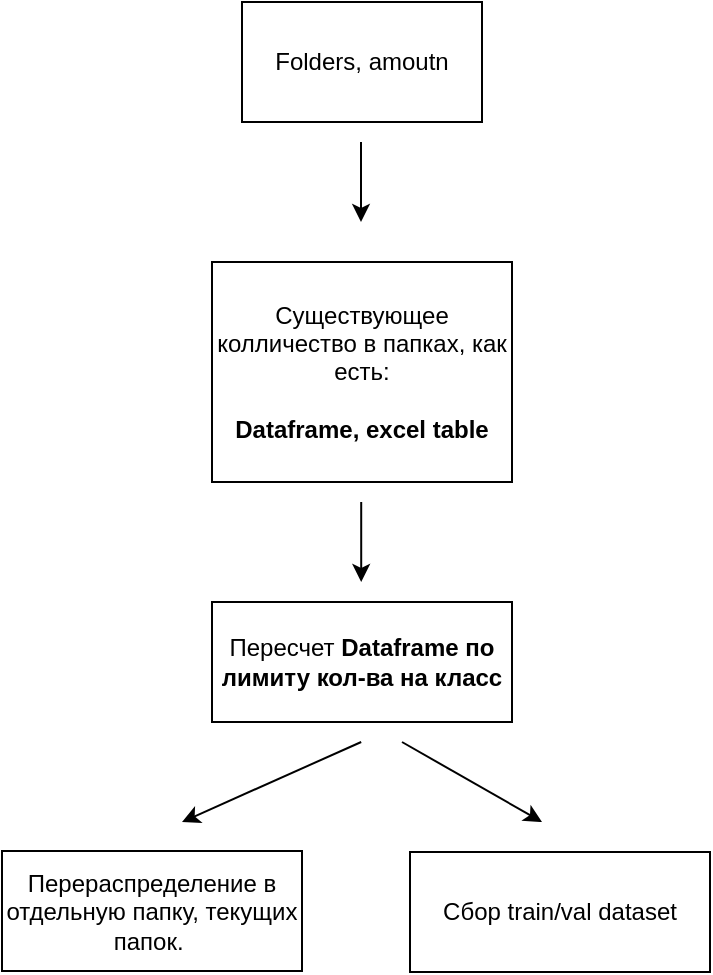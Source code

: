 <mxfile version="24.7.8">
  <diagram name="Page-1" id="YL36OmD8QQssiyteZkNc">
    <mxGraphModel dx="448" dy="793" grid="1" gridSize="10" guides="1" tooltips="1" connect="1" arrows="1" fold="1" page="1" pageScale="1" pageWidth="827" pageHeight="1169" math="0" shadow="0">
      <root>
        <mxCell id="0" />
        <mxCell id="1" parent="0" />
        <mxCell id="24zRQ4hFHEPNyNpWlu8i-1" value="&lt;div&gt;Существующее колличество в папках, как есть:&lt;/div&gt;&lt;div&gt;&amp;nbsp;&lt;/div&gt;&lt;b&gt;Dataframe, excel table&lt;/b&gt;" style="rounded=0;whiteSpace=wrap;html=1;" parent="1" vertex="1">
          <mxGeometry x="165" y="230" width="150" height="110" as="geometry" />
        </mxCell>
        <mxCell id="24zRQ4hFHEPNyNpWlu8i-2" value="Folders, amoutn" style="rounded=0;whiteSpace=wrap;html=1;" parent="1" vertex="1">
          <mxGeometry x="180" y="100" width="120" height="60" as="geometry" />
        </mxCell>
        <mxCell id="24zRQ4hFHEPNyNpWlu8i-3" value="Пересчет&amp;nbsp;&lt;b&gt;Dataframe по лимиту кол-ва на класс&lt;/b&gt;" style="rounded=0;whiteSpace=wrap;html=1;" parent="1" vertex="1">
          <mxGeometry x="165" y="400" width="150" height="60" as="geometry" />
        </mxCell>
        <mxCell id="24zRQ4hFHEPNyNpWlu8i-4" value="" style="endArrow=classic;html=1;rounded=0;" parent="1" edge="1">
          <mxGeometry width="50" height="50" relative="1" as="geometry">
            <mxPoint x="239.5" y="170" as="sourcePoint" />
            <mxPoint x="239.5" y="210" as="targetPoint" />
          </mxGeometry>
        </mxCell>
        <mxCell id="24zRQ4hFHEPNyNpWlu8i-5" value="" style="endArrow=classic;html=1;rounded=0;" parent="1" edge="1">
          <mxGeometry width="50" height="50" relative="1" as="geometry">
            <mxPoint x="239.6" y="350" as="sourcePoint" />
            <mxPoint x="239.6" y="390" as="targetPoint" />
          </mxGeometry>
        </mxCell>
        <mxCell id="24zRQ4hFHEPNyNpWlu8i-6" value="Перераспределение в отдельную папку, текущих папок.&amp;nbsp;" style="rounded=0;whiteSpace=wrap;html=1;" parent="1" vertex="1">
          <mxGeometry x="60" y="524.5" width="150" height="60" as="geometry" />
        </mxCell>
        <mxCell id="24zRQ4hFHEPNyNpWlu8i-7" value="" style="endArrow=classic;html=1;rounded=0;" parent="1" edge="1">
          <mxGeometry width="50" height="50" relative="1" as="geometry">
            <mxPoint x="239.6" y="470" as="sourcePoint" />
            <mxPoint x="150" y="510" as="targetPoint" />
          </mxGeometry>
        </mxCell>
        <mxCell id="24zRQ4hFHEPNyNpWlu8i-8" value="" style="endArrow=classic;html=1;rounded=0;" parent="1" edge="1">
          <mxGeometry width="50" height="50" relative="1" as="geometry">
            <mxPoint x="260" y="470" as="sourcePoint" />
            <mxPoint x="330" y="510" as="targetPoint" />
          </mxGeometry>
        </mxCell>
        <mxCell id="24zRQ4hFHEPNyNpWlu8i-9" value="Сбор train/val dataset" style="rounded=0;whiteSpace=wrap;html=1;" parent="1" vertex="1">
          <mxGeometry x="264" y="525" width="150" height="60" as="geometry" />
        </mxCell>
      </root>
    </mxGraphModel>
  </diagram>
</mxfile>
